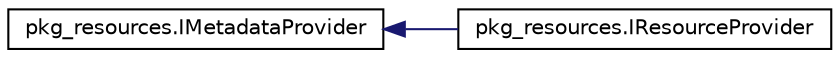 digraph "Graphical Class Hierarchy"
{
 // LATEX_PDF_SIZE
  edge [fontname="Helvetica",fontsize="10",labelfontname="Helvetica",labelfontsize="10"];
  node [fontname="Helvetica",fontsize="10",shape=record];
  rankdir="LR";
  Node0 [label="pkg_resources.IMetadataProvider",height=0.2,width=0.4,color="black", fillcolor="white", style="filled",URL="$classpkg__resources_1_1IMetadataProvider.html",tooltip=" "];
  Node0 -> Node1 [dir="back",color="midnightblue",fontsize="10",style="solid",fontname="Helvetica"];
  Node1 [label="pkg_resources.IResourceProvider",height=0.2,width=0.4,color="black", fillcolor="white", style="filled",URL="$classpkg__resources_1_1IResourceProvider.html",tooltip=" "];
}
